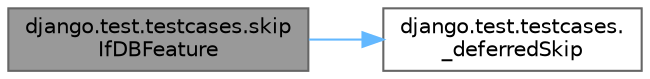 digraph "django.test.testcases.skipIfDBFeature"
{
 // LATEX_PDF_SIZE
  bgcolor="transparent";
  edge [fontname=Helvetica,fontsize=10,labelfontname=Helvetica,labelfontsize=10];
  node [fontname=Helvetica,fontsize=10,shape=box,height=0.2,width=0.4];
  rankdir="LR";
  Node1 [id="Node000001",label="django.test.testcases.skip\lIfDBFeature",height=0.2,width=0.4,color="gray40", fillcolor="grey60", style="filled", fontcolor="black",tooltip=" "];
  Node1 -> Node2 [id="edge1_Node000001_Node000002",color="steelblue1",style="solid",tooltip=" "];
  Node2 [id="Node000002",label="django.test.testcases.\l_deferredSkip",height=0.2,width=0.4,color="grey40", fillcolor="white", style="filled",URL="$namespacedjango_1_1test_1_1testcases.html#a1f62636ab1bc98f35369b16056b78be4",tooltip=" "];
}
